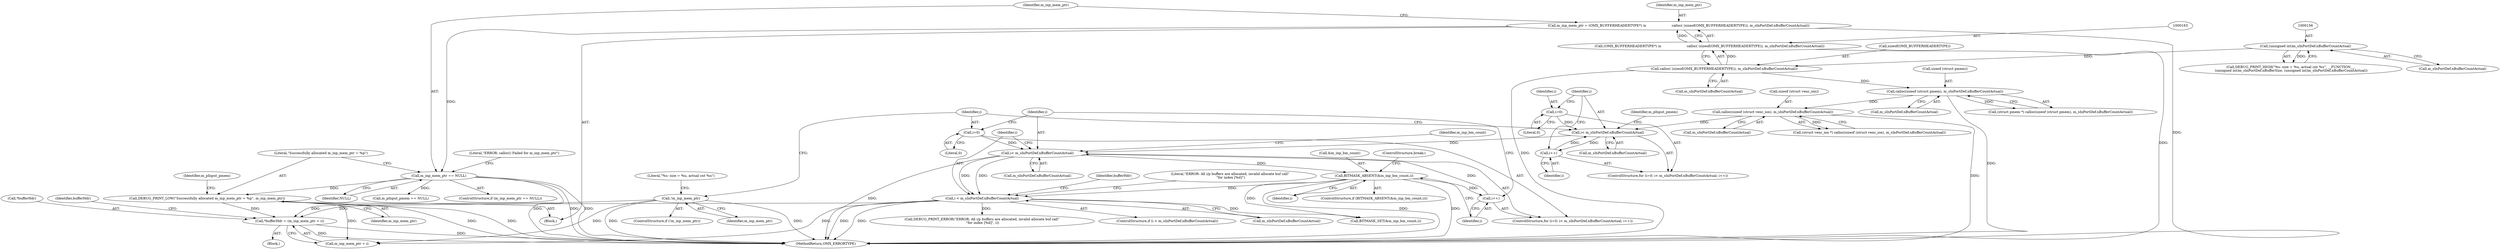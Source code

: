 digraph "0_Android_7558d03e6498e970b761aa44fff6b2c659202d95@integer" {
"1000293" [label="(Call,*bufferHdr = (m_inp_mem_ptr + i))"];
"1000179" [label="(Call,DEBUG_PRINT_LOW(\"Successfully allocated m_inp_mem_ptr = %p\", m_inp_mem_ptr))"];
"1000171" [label="(Call,m_inp_mem_ptr == NULL)"];
"1000160" [label="(Call,m_inp_mem_ptr = (OMX_BUFFERHEADERTYPE*) \\n                        calloc( (sizeof(OMX_BUFFERHEADERTYPE)), m_sInPortDef.nBufferCountActual))"];
"1000162" [label="(Call,(OMX_BUFFERHEADERTYPE*) \\n                        calloc( (sizeof(OMX_BUFFERHEADERTYPE)), m_sInPortDef.nBufferCountActual))"];
"1000164" [label="(Call,calloc( (sizeof(OMX_BUFFERHEADERTYPE)), m_sInPortDef.nBufferCountActual))"];
"1000155" [label="(Call,(unsigned int)m_sInPortDef.nBufferCountActual)"];
"1000144" [label="(Call,!m_inp_mem_ptr)"];
"1000287" [label="(Call,i < m_sInPortDef.nBufferCountActual)"];
"1000271" [label="(Call,i< m_sInPortDef.nBufferCountActual)"];
"1000268" [label="(Call,i=0)"];
"1000276" [label="(Call,i++)"];
"1000280" [label="(Call,BITMASK_ABSENT(&m_inp_bm_count,i))"];
"1000224" [label="(Call,i< m_sInPortDef.nBufferCountActual)"];
"1000221" [label="(Call,i=0)"];
"1000229" [label="(Call,i++)"];
"1000205" [label="(Call,calloc(sizeof (struct venc_ion), m_sInPortDef.nBufferCountActual))"];
"1000186" [label="(Call,calloc(sizeof (struct pmem), m_sInPortDef.nBufferCountActual))"];
"1000193" [label="(Call,m_pInput_pmem == NULL)"];
"1000269" [label="(Identifier,i)"];
"1000183" [label="(Identifier,m_pInput_pmem)"];
"1000267" [label="(ControlStructure,for (i=0; i< m_sInPortDef.nBufferCountActual; i++))"];
"1000170" [label="(ControlStructure,if (m_inp_mem_ptr == NULL))"];
"1000271" [label="(Call,i< m_sInPortDef.nBufferCountActual)"];
"1000161" [label="(Identifier,m_inp_mem_ptr)"];
"1000189" [label="(Call,m_sInPortDef.nBufferCountActual)"];
"1000165" [label="(Call,sizeof(OMX_BUFFERHEADERTYPE))"];
"1000293" [label="(Call,*bufferHdr = (m_inp_mem_ptr + i))"];
"1000295" [label="(Identifier,bufferHdr)"];
"1000559" [label="(Call,DEBUG_PRINT_ERROR(\"ERROR: All i/p buffers are allocated, invalid allocate buf call\"\n \"for index [%d]\", i))"];
"1000286" [label="(ControlStructure,if (i < m_sInPortDef.nBufferCountActual))"];
"1000160" [label="(Call,m_inp_mem_ptr = (OMX_BUFFERHEADERTYPE*) \\n                        calloc( (sizeof(OMX_BUFFERHEADERTYPE)), m_sInPortDef.nBufferCountActual))"];
"1000294" [label="(Call,*bufferHdr)"];
"1000282" [label="(Identifier,m_inp_bm_count)"];
"1000268" [label="(Call,i=0)"];
"1000208" [label="(Call,m_sInPortDef.nBufferCountActual)"];
"1000235" [label="(Identifier,m_pInput_pmem)"];
"1000172" [label="(Identifier,m_inp_mem_ptr)"];
"1000162" [label="(Call,(OMX_BUFFERHEADERTYPE*) \\n                        calloc( (sizeof(OMX_BUFFERHEADERTYPE)), m_sInPortDef.nBufferCountActual))"];
"1000203" [label="(Call,(struct venc_ion *) calloc(sizeof (struct venc_ion), m_sInPortDef.nBufferCountActual))"];
"1000283" [label="(Identifier,i)"];
"1000167" [label="(Call,m_sInPortDef.nBufferCountActual)"];
"1000288" [label="(Identifier,i)"];
"1000224" [label="(Call,i< m_sInPortDef.nBufferCountActual)"];
"1000273" [label="(Call,m_sInPortDef.nBufferCountActual)"];
"1000157" [label="(Call,m_sInPortDef.nBufferCountActual)"];
"1000180" [label="(Literal,\"Successfully allocated m_inp_mem_ptr = %p\")"];
"1000143" [label="(ControlStructure,if (!m_inp_mem_ptr))"];
"1000171" [label="(Call,m_inp_mem_ptr == NULL)"];
"1000281" [label="(Call,&m_inp_bm_count)"];
"1000276" [label="(Call,i++)"];
"1000296" [label="(Call,m_inp_mem_ptr + i)"];
"1000173" [label="(Identifier,NULL)"];
"1000144" [label="(Call,!m_inp_mem_ptr)"];
"1000155" [label="(Call,(unsigned int)m_sInPortDef.nBufferCountActual)"];
"1000289" [label="(Call,m_sInPortDef.nBufferCountActual)"];
"1000270" [label="(Literal,0)"];
"1000206" [label="(Call,sizeof (struct venc_ion))"];
"1000220" [label="(ControlStructure,for (i=0; i< m_sInPortDef.nBufferCountActual; i++))"];
"1000292" [label="(Block,)"];
"1000186" [label="(Call,calloc(sizeof (struct pmem), m_sInPortDef.nBufferCountActual))"];
"1000147" [label="(Call,DEBUG_PRINT_HIGH(\"%s: size = %u, actual cnt %u\", __FUNCTION__,\n (unsigned int)m_sInPortDef.nBufferSize, (unsigned int)m_sInPortDef.nBufferCountActual))"];
"1000280" [label="(Call,BITMASK_ABSENT(&m_inp_bm_count,i))"];
"1000176" [label="(Literal,\"ERROR: calloc() Failed for m_inp_mem_ptr\")"];
"1000226" [label="(Call,m_sInPortDef.nBufferCountActual)"];
"1000230" [label="(Identifier,i)"];
"1000287" [label="(Call,i < m_sInPortDef.nBufferCountActual)"];
"1000181" [label="(Identifier,m_inp_mem_ptr)"];
"1000302" [label="(Identifier,bufferHdr)"];
"1000222" [label="(Identifier,i)"];
"1000277" [label="(Identifier,i)"];
"1000560" [label="(Literal,\"ERROR: All i/p buffers are allocated, invalid allocate buf call\"\n \"for index [%d]\")"];
"1000187" [label="(Call,sizeof (struct pmem))"];
"1000184" [label="(Call,(struct pmem *) calloc(sizeof (struct pmem), m_sInPortDef.nBufferCountActual))"];
"1000272" [label="(Identifier,i)"];
"1000223" [label="(Literal,0)"];
"1000225" [label="(Identifier,i)"];
"1000285" [label="(ControlStructure,break;)"];
"1000164" [label="(Call,calloc( (sizeof(OMX_BUFFERHEADERTYPE)), m_sInPortDef.nBufferCountActual))"];
"1000205" [label="(Call,calloc(sizeof (struct venc_ion), m_sInPortDef.nBufferCountActual))"];
"1000535" [label="(Call,BITMASK_SET(&m_inp_bm_count,i))"];
"1000179" [label="(Call,DEBUG_PRINT_LOW(\"Successfully allocated m_inp_mem_ptr = %p\", m_inp_mem_ptr))"];
"1000146" [label="(Block,)"];
"1000148" [label="(Literal,\"%s: size = %u, actual cnt %u\")"];
"1000279" [label="(ControlStructure,if (BITMASK_ABSENT(&m_inp_bm_count,i)))"];
"1000221" [label="(Call,i=0)"];
"1000567" [label="(MethodReturn,OMX_ERRORTYPE)"];
"1000145" [label="(Identifier,m_inp_mem_ptr)"];
"1000229" [label="(Call,i++)"];
"1000293" -> "1000292"  [label="AST: "];
"1000293" -> "1000296"  [label="CFG: "];
"1000294" -> "1000293"  [label="AST: "];
"1000296" -> "1000293"  [label="AST: "];
"1000302" -> "1000293"  [label="CFG: "];
"1000293" -> "1000567"  [label="DDG: "];
"1000293" -> "1000567"  [label="DDG: "];
"1000179" -> "1000293"  [label="DDG: "];
"1000144" -> "1000293"  [label="DDG: "];
"1000287" -> "1000293"  [label="DDG: "];
"1000179" -> "1000146"  [label="AST: "];
"1000179" -> "1000181"  [label="CFG: "];
"1000180" -> "1000179"  [label="AST: "];
"1000181" -> "1000179"  [label="AST: "];
"1000183" -> "1000179"  [label="CFG: "];
"1000179" -> "1000567"  [label="DDG: "];
"1000179" -> "1000567"  [label="DDG: "];
"1000171" -> "1000179"  [label="DDG: "];
"1000179" -> "1000296"  [label="DDG: "];
"1000171" -> "1000170"  [label="AST: "];
"1000171" -> "1000173"  [label="CFG: "];
"1000172" -> "1000171"  [label="AST: "];
"1000173" -> "1000171"  [label="AST: "];
"1000176" -> "1000171"  [label="CFG: "];
"1000180" -> "1000171"  [label="CFG: "];
"1000171" -> "1000567"  [label="DDG: "];
"1000171" -> "1000567"  [label="DDG: "];
"1000171" -> "1000567"  [label="DDG: "];
"1000160" -> "1000171"  [label="DDG: "];
"1000171" -> "1000193"  [label="DDG: "];
"1000160" -> "1000146"  [label="AST: "];
"1000160" -> "1000162"  [label="CFG: "];
"1000161" -> "1000160"  [label="AST: "];
"1000162" -> "1000160"  [label="AST: "];
"1000172" -> "1000160"  [label="CFG: "];
"1000160" -> "1000567"  [label="DDG: "];
"1000162" -> "1000160"  [label="DDG: "];
"1000162" -> "1000164"  [label="CFG: "];
"1000163" -> "1000162"  [label="AST: "];
"1000164" -> "1000162"  [label="AST: "];
"1000162" -> "1000567"  [label="DDG: "];
"1000164" -> "1000162"  [label="DDG: "];
"1000164" -> "1000167"  [label="CFG: "];
"1000165" -> "1000164"  [label="AST: "];
"1000167" -> "1000164"  [label="AST: "];
"1000164" -> "1000567"  [label="DDG: "];
"1000155" -> "1000164"  [label="DDG: "];
"1000164" -> "1000186"  [label="DDG: "];
"1000155" -> "1000147"  [label="AST: "];
"1000155" -> "1000157"  [label="CFG: "];
"1000156" -> "1000155"  [label="AST: "];
"1000157" -> "1000155"  [label="AST: "];
"1000147" -> "1000155"  [label="CFG: "];
"1000155" -> "1000147"  [label="DDG: "];
"1000144" -> "1000143"  [label="AST: "];
"1000144" -> "1000145"  [label="CFG: "];
"1000145" -> "1000144"  [label="AST: "];
"1000148" -> "1000144"  [label="CFG: "];
"1000269" -> "1000144"  [label="CFG: "];
"1000144" -> "1000567"  [label="DDG: "];
"1000144" -> "1000567"  [label="DDG: "];
"1000144" -> "1000296"  [label="DDG: "];
"1000287" -> "1000286"  [label="AST: "];
"1000287" -> "1000289"  [label="CFG: "];
"1000288" -> "1000287"  [label="AST: "];
"1000289" -> "1000287"  [label="AST: "];
"1000295" -> "1000287"  [label="CFG: "];
"1000560" -> "1000287"  [label="CFG: "];
"1000287" -> "1000567"  [label="DDG: "];
"1000287" -> "1000567"  [label="DDG: "];
"1000271" -> "1000287"  [label="DDG: "];
"1000271" -> "1000287"  [label="DDG: "];
"1000280" -> "1000287"  [label="DDG: "];
"1000287" -> "1000296"  [label="DDG: "];
"1000287" -> "1000535"  [label="DDG: "];
"1000287" -> "1000559"  [label="DDG: "];
"1000271" -> "1000267"  [label="AST: "];
"1000271" -> "1000273"  [label="CFG: "];
"1000272" -> "1000271"  [label="AST: "];
"1000273" -> "1000271"  [label="AST: "];
"1000282" -> "1000271"  [label="CFG: "];
"1000288" -> "1000271"  [label="CFG: "];
"1000271" -> "1000567"  [label="DDG: "];
"1000268" -> "1000271"  [label="DDG: "];
"1000276" -> "1000271"  [label="DDG: "];
"1000224" -> "1000271"  [label="DDG: "];
"1000271" -> "1000280"  [label="DDG: "];
"1000268" -> "1000267"  [label="AST: "];
"1000268" -> "1000270"  [label="CFG: "];
"1000269" -> "1000268"  [label="AST: "];
"1000270" -> "1000268"  [label="AST: "];
"1000272" -> "1000268"  [label="CFG: "];
"1000276" -> "1000267"  [label="AST: "];
"1000276" -> "1000277"  [label="CFG: "];
"1000277" -> "1000276"  [label="AST: "];
"1000272" -> "1000276"  [label="CFG: "];
"1000280" -> "1000276"  [label="DDG: "];
"1000280" -> "1000279"  [label="AST: "];
"1000280" -> "1000283"  [label="CFG: "];
"1000281" -> "1000280"  [label="AST: "];
"1000283" -> "1000280"  [label="AST: "];
"1000285" -> "1000280"  [label="CFG: "];
"1000277" -> "1000280"  [label="CFG: "];
"1000280" -> "1000567"  [label="DDG: "];
"1000280" -> "1000567"  [label="DDG: "];
"1000280" -> "1000535"  [label="DDG: "];
"1000224" -> "1000220"  [label="AST: "];
"1000224" -> "1000226"  [label="CFG: "];
"1000225" -> "1000224"  [label="AST: "];
"1000226" -> "1000224"  [label="AST: "];
"1000235" -> "1000224"  [label="CFG: "];
"1000269" -> "1000224"  [label="CFG: "];
"1000221" -> "1000224"  [label="DDG: "];
"1000229" -> "1000224"  [label="DDG: "];
"1000205" -> "1000224"  [label="DDG: "];
"1000224" -> "1000229"  [label="DDG: "];
"1000221" -> "1000220"  [label="AST: "];
"1000221" -> "1000223"  [label="CFG: "];
"1000222" -> "1000221"  [label="AST: "];
"1000223" -> "1000221"  [label="AST: "];
"1000225" -> "1000221"  [label="CFG: "];
"1000229" -> "1000220"  [label="AST: "];
"1000229" -> "1000230"  [label="CFG: "];
"1000230" -> "1000229"  [label="AST: "];
"1000225" -> "1000229"  [label="CFG: "];
"1000205" -> "1000203"  [label="AST: "];
"1000205" -> "1000208"  [label="CFG: "];
"1000206" -> "1000205"  [label="AST: "];
"1000208" -> "1000205"  [label="AST: "];
"1000203" -> "1000205"  [label="CFG: "];
"1000205" -> "1000567"  [label="DDG: "];
"1000205" -> "1000203"  [label="DDG: "];
"1000186" -> "1000205"  [label="DDG: "];
"1000186" -> "1000184"  [label="AST: "];
"1000186" -> "1000189"  [label="CFG: "];
"1000187" -> "1000186"  [label="AST: "];
"1000189" -> "1000186"  [label="AST: "];
"1000184" -> "1000186"  [label="CFG: "];
"1000186" -> "1000567"  [label="DDG: "];
"1000186" -> "1000184"  [label="DDG: "];
}
